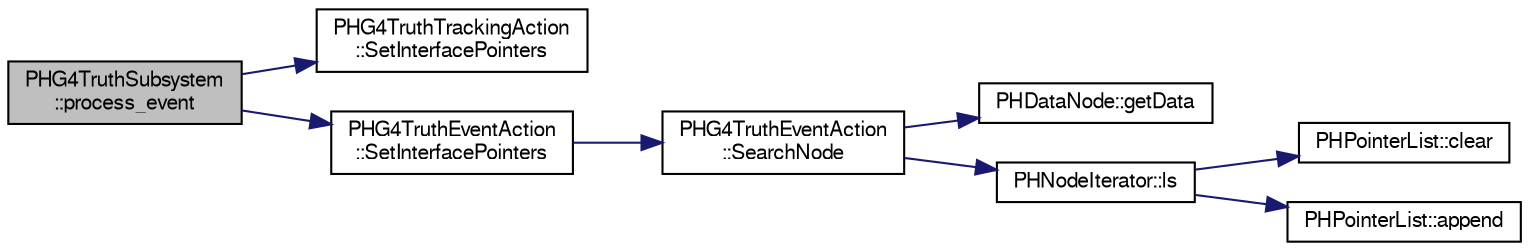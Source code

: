 digraph "PHG4TruthSubsystem::process_event"
{
  bgcolor="transparent";
  edge [fontname="FreeSans",fontsize="10",labelfontname="FreeSans",labelfontsize="10"];
  node [fontname="FreeSans",fontsize="10",shape=record];
  rankdir="LR";
  Node1 [label="PHG4TruthSubsystem\l::process_event",height=0.2,width=0.4,color="black", fillcolor="grey75", style="filled" fontcolor="black"];
  Node1 -> Node2 [color="midnightblue",fontsize="10",style="solid",fontname="FreeSans"];
  Node2 [label="PHG4TruthTrackingAction\l::SetInterfacePointers",height=0.2,width=0.4,color="black",URL="$db/d5c/classPHG4TruthTrackingAction.html#aeaf9e173dbed6427044fa8d74f26d81d",tooltip="Set pointers to the i/o nodes. "];
  Node1 -> Node3 [color="midnightblue",fontsize="10",style="solid",fontname="FreeSans"];
  Node3 [label="PHG4TruthEventAction\l::SetInterfacePointers",height=0.2,width=0.4,color="black",URL="$dd/d9d/classPHG4TruthEventAction.html#acae7f6ab30e8cb76590ad8d4aa332508",tooltip="get relevant nodes from top node passed as argument "];
  Node3 -> Node4 [color="midnightblue",fontsize="10",style="solid",fontname="FreeSans"];
  Node4 [label="PHG4TruthEventAction\l::SearchNode",height=0.2,width=0.4,color="black",URL="$dd/d9d/classPHG4TruthEventAction.html#a8140dbcb21650639a4d51d11cd23951b"];
  Node4 -> Node5 [color="midnightblue",fontsize="10",style="solid",fontname="FreeSans"];
  Node5 [label="PHDataNode::getData",height=0.2,width=0.4,color="black",URL="$d1/d3e/classPHDataNode.html#a1f3b856fd3ce165047be8aa97f4ab9f3"];
  Node4 -> Node6 [color="midnightblue",fontsize="10",style="solid",fontname="FreeSans"];
  Node6 [label="PHNodeIterator::ls",height=0.2,width=0.4,color="black",URL="$d5/d07/classPHNodeIterator.html#a110a5b87a02a22deecae334f32387ffa"];
  Node6 -> Node7 [color="midnightblue",fontsize="10",style="solid",fontname="FreeSans"];
  Node7 [label="PHPointerList::clear",height=0.2,width=0.4,color="black",URL="$d6/d86/classPHPointerList.html#a560c9339d74f28f604d07dcb10a2e0be"];
  Node6 -> Node8 [color="midnightblue",fontsize="10",style="solid",fontname="FreeSans"];
  Node8 [label="PHPointerList::append",height=0.2,width=0.4,color="black",URL="$d6/d86/classPHPointerList.html#af5fc4e6958b5b90c57bfb497566f503c"];
}
